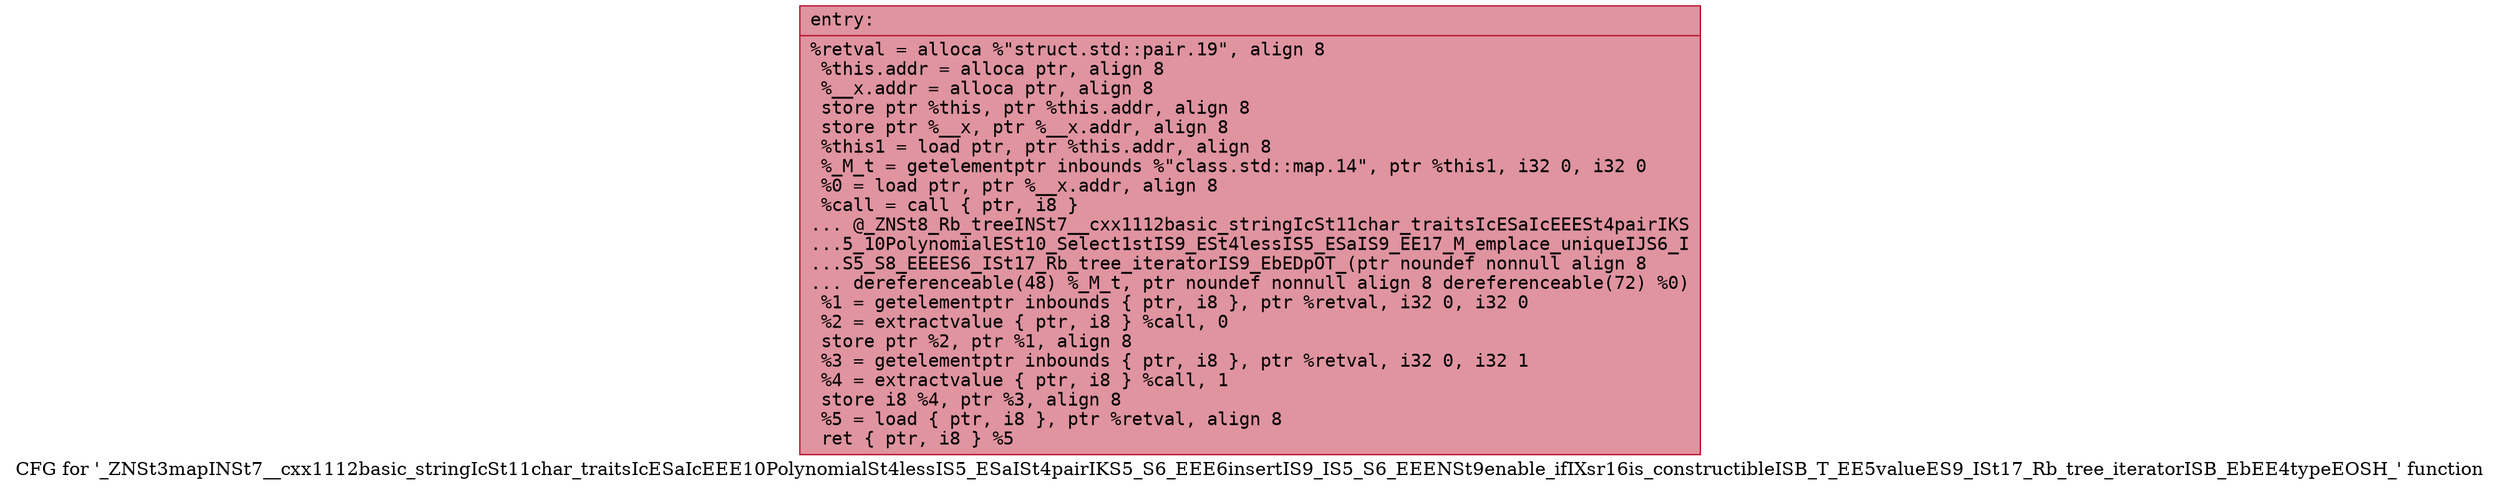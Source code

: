 digraph "CFG for '_ZNSt3mapINSt7__cxx1112basic_stringIcSt11char_traitsIcESaIcEEE10PolynomialSt4lessIS5_ESaISt4pairIKS5_S6_EEE6insertIS9_IS5_S6_EEENSt9enable_ifIXsr16is_constructibleISB_T_EE5valueES9_ISt17_Rb_tree_iteratorISB_EbEE4typeEOSH_' function" {
	label="CFG for '_ZNSt3mapINSt7__cxx1112basic_stringIcSt11char_traitsIcESaIcEEE10PolynomialSt4lessIS5_ESaISt4pairIKS5_S6_EEE6insertIS9_IS5_S6_EEENSt9enable_ifIXsr16is_constructibleISB_T_EE5valueES9_ISt17_Rb_tree_iteratorISB_EbEE4typeEOSH_' function";

	Node0x55dab46ac1d0 [shape=record,color="#b70d28ff", style=filled, fillcolor="#b70d2870" fontname="Courier",label="{entry:\l|  %retval = alloca %\"struct.std::pair.19\", align 8\l  %this.addr = alloca ptr, align 8\l  %__x.addr = alloca ptr, align 8\l  store ptr %this, ptr %this.addr, align 8\l  store ptr %__x, ptr %__x.addr, align 8\l  %this1 = load ptr, ptr %this.addr, align 8\l  %_M_t = getelementptr inbounds %\"class.std::map.14\", ptr %this1, i32 0, i32 0\l  %0 = load ptr, ptr %__x.addr, align 8\l  %call = call \{ ptr, i8 \}\l... @_ZNSt8_Rb_treeINSt7__cxx1112basic_stringIcSt11char_traitsIcESaIcEEESt4pairIKS\l...5_10PolynomialESt10_Select1stIS9_ESt4lessIS5_ESaIS9_EE17_M_emplace_uniqueIJS6_I\l...S5_S8_EEEES6_ISt17_Rb_tree_iteratorIS9_EbEDpOT_(ptr noundef nonnull align 8\l... dereferenceable(48) %_M_t, ptr noundef nonnull align 8 dereferenceable(72) %0)\l  %1 = getelementptr inbounds \{ ptr, i8 \}, ptr %retval, i32 0, i32 0\l  %2 = extractvalue \{ ptr, i8 \} %call, 0\l  store ptr %2, ptr %1, align 8\l  %3 = getelementptr inbounds \{ ptr, i8 \}, ptr %retval, i32 0, i32 1\l  %4 = extractvalue \{ ptr, i8 \} %call, 1\l  store i8 %4, ptr %3, align 8\l  %5 = load \{ ptr, i8 \}, ptr %retval, align 8\l  ret \{ ptr, i8 \} %5\l}"];
}
